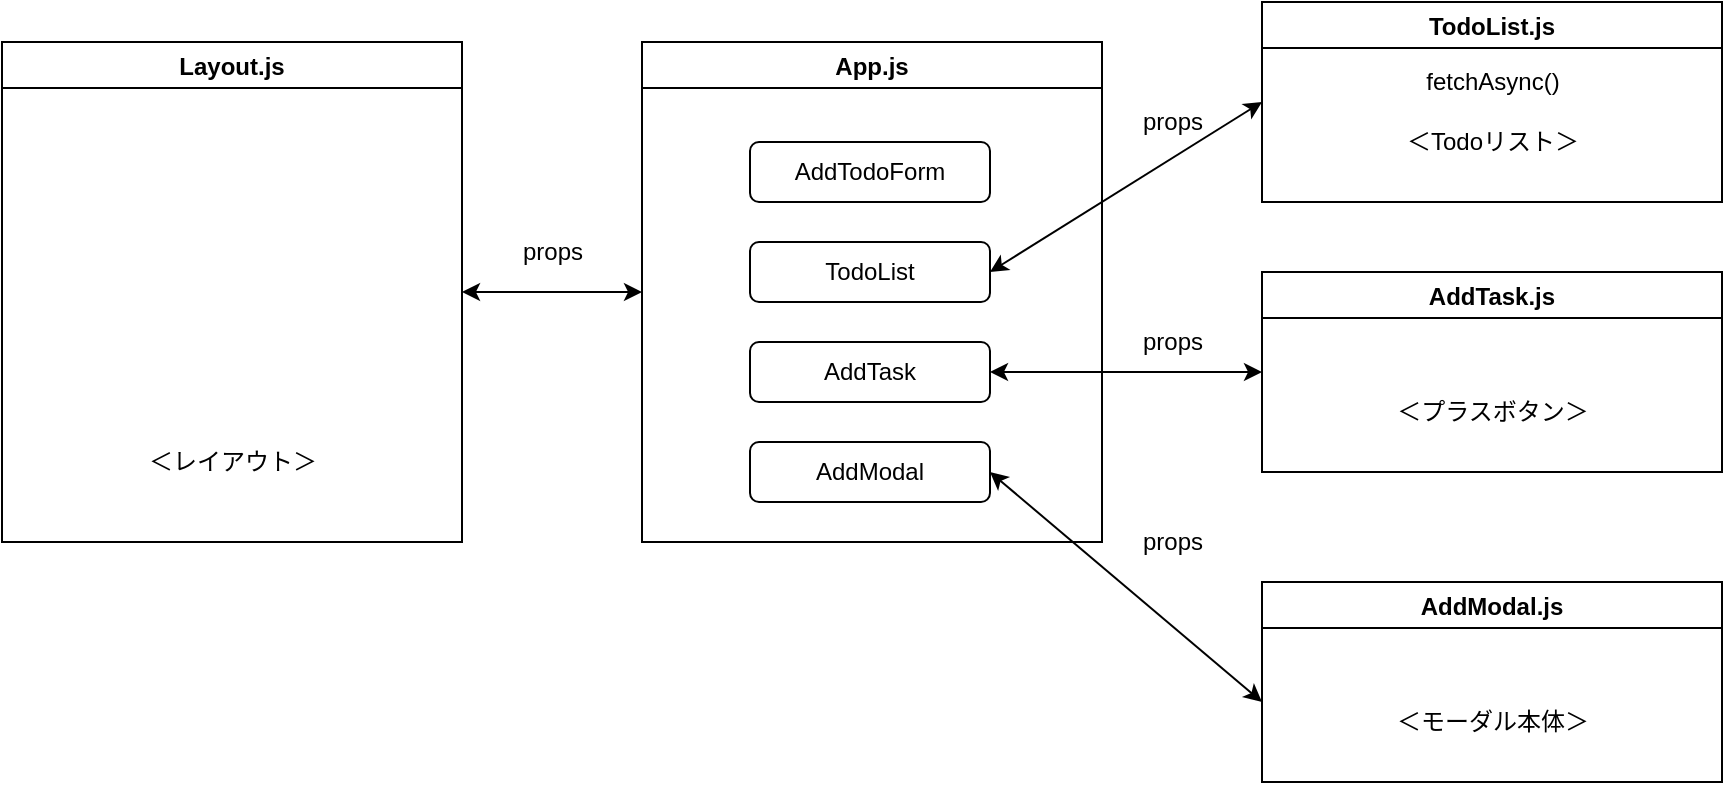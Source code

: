 <mxfile version="16.5.4" type="github">
  <diagram id="zTNhsmYmjn6xe1Ebr3OD" name="Page-1">
    <mxGraphModel dx="2013" dy="589" grid="1" gridSize="10" guides="1" tooltips="1" connect="1" arrows="1" fold="1" page="1" pageScale="1" pageWidth="827" pageHeight="1169" math="0" shadow="0">
      <root>
        <mxCell id="0" />
        <mxCell id="1" parent="0" />
        <mxCell id="UJhI4HKnFpjduF7_UGOD-6" value="App.js" style="swimlane;" parent="1" vertex="1">
          <mxGeometry x="240" y="60" width="230" height="250" as="geometry" />
        </mxCell>
        <mxCell id="A4ok5pyUCLYZrime6KL0-1" value="AddTodoForm" style="rounded=1;whiteSpace=wrap;html=1;" parent="UJhI4HKnFpjduF7_UGOD-6" vertex="1">
          <mxGeometry x="54" y="50" width="120" height="30" as="geometry" />
        </mxCell>
        <mxCell id="A4ok5pyUCLYZrime6KL0-2" value="TodoList" style="rounded=1;whiteSpace=wrap;html=1;" parent="UJhI4HKnFpjduF7_UGOD-6" vertex="1">
          <mxGeometry x="54" y="100" width="120" height="30" as="geometry" />
        </mxCell>
        <mxCell id="A4ok5pyUCLYZrime6KL0-3" value="AddTask" style="rounded=1;whiteSpace=wrap;html=1;" parent="UJhI4HKnFpjduF7_UGOD-6" vertex="1">
          <mxGeometry x="54" y="150" width="120" height="30" as="geometry" />
        </mxCell>
        <mxCell id="A4ok5pyUCLYZrime6KL0-4" value="AddModal" style="rounded=1;whiteSpace=wrap;html=1;" parent="UJhI4HKnFpjduF7_UGOD-6" vertex="1">
          <mxGeometry x="54" y="200" width="120" height="30" as="geometry" />
        </mxCell>
        <mxCell id="A4ok5pyUCLYZrime6KL0-16" value="TodoList.js" style="swimlane;startSize=23;" parent="1" vertex="1">
          <mxGeometry x="550" y="40" width="230" height="100" as="geometry" />
        </mxCell>
        <mxCell id="A4ok5pyUCLYZrime6KL0-17" value="＜Todoリスト＞" style="text;html=1;align=center;verticalAlign=middle;resizable=0;points=[];autosize=1;strokeColor=none;fillColor=none;" parent="A4ok5pyUCLYZrime6KL0-16" vertex="1">
          <mxGeometry x="65" y="60" width="100" height="20" as="geometry" />
        </mxCell>
        <mxCell id="A4ok5pyUCLYZrime6KL0-18" value="fetchAsync()" style="text;html=1;align=center;verticalAlign=middle;resizable=0;points=[];autosize=1;strokeColor=none;fillColor=none;" parent="A4ok5pyUCLYZrime6KL0-16" vertex="1">
          <mxGeometry x="75" y="30" width="80" height="20" as="geometry" />
        </mxCell>
        <mxCell id="A4ok5pyUCLYZrime6KL0-19" value="" style="endArrow=classic;startArrow=classic;html=1;exitX=1;exitY=0.5;exitDx=0;exitDy=0;entryX=0;entryY=0.5;entryDx=0;entryDy=0;" parent="1" source="A4ok5pyUCLYZrime6KL0-2" target="A4ok5pyUCLYZrime6KL0-16" edge="1">
          <mxGeometry width="50" height="50" relative="1" as="geometry">
            <mxPoint x="424" y="135" as="sourcePoint" />
            <mxPoint x="560" y="-50" as="targetPoint" />
          </mxGeometry>
        </mxCell>
        <mxCell id="A4ok5pyUCLYZrime6KL0-20" value="AddTask.js" style="swimlane;startSize=23;" parent="1" vertex="1">
          <mxGeometry x="550" y="175" width="230" height="100" as="geometry" />
        </mxCell>
        <mxCell id="A4ok5pyUCLYZrime6KL0-21" value="＜プラスボタン＞" style="text;html=1;align=center;verticalAlign=middle;resizable=0;points=[];autosize=1;strokeColor=none;fillColor=none;" parent="A4ok5pyUCLYZrime6KL0-20" vertex="1">
          <mxGeometry x="60" y="60" width="110" height="20" as="geometry" />
        </mxCell>
        <mxCell id="A4ok5pyUCLYZrime6KL0-23" value="" style="endArrow=classic;startArrow=classic;html=1;exitX=1;exitY=0.5;exitDx=0;exitDy=0;entryX=0;entryY=0.5;entryDx=0;entryDy=0;" parent="1" source="A4ok5pyUCLYZrime6KL0-3" target="A4ok5pyUCLYZrime6KL0-20" edge="1">
          <mxGeometry width="50" height="50" relative="1" as="geometry">
            <mxPoint x="414" y="310" as="sourcePoint" />
            <mxPoint x="560" y="85" as="targetPoint" />
          </mxGeometry>
        </mxCell>
        <mxCell id="A4ok5pyUCLYZrime6KL0-24" value="props" style="text;html=1;align=center;verticalAlign=middle;resizable=0;points=[];autosize=1;strokeColor=none;fillColor=none;" parent="1" vertex="1">
          <mxGeometry x="480" y="90" width="50" height="20" as="geometry" />
        </mxCell>
        <mxCell id="A4ok5pyUCLYZrime6KL0-25" value="props" style="text;html=1;align=center;verticalAlign=middle;resizable=0;points=[];autosize=1;strokeColor=none;fillColor=none;" parent="1" vertex="1">
          <mxGeometry x="480" y="200" width="50" height="20" as="geometry" />
        </mxCell>
        <mxCell id="A4ok5pyUCLYZrime6KL0-26" value="AddModal.js" style="swimlane;startSize=23;" parent="1" vertex="1">
          <mxGeometry x="550" y="330" width="230" height="100" as="geometry" />
        </mxCell>
        <mxCell id="A4ok5pyUCLYZrime6KL0-27" value="＜モーダル本体＞" style="text;html=1;align=center;verticalAlign=middle;resizable=0;points=[];autosize=1;strokeColor=none;fillColor=none;" parent="A4ok5pyUCLYZrime6KL0-26" vertex="1">
          <mxGeometry x="60" y="60" width="110" height="20" as="geometry" />
        </mxCell>
        <mxCell id="A4ok5pyUCLYZrime6KL0-28" value="" style="endArrow=classic;startArrow=classic;html=1;exitX=1;exitY=0.5;exitDx=0;exitDy=0;" parent="1" source="A4ok5pyUCLYZrime6KL0-4" edge="1">
          <mxGeometry width="50" height="50" relative="1" as="geometry">
            <mxPoint x="424" y="235" as="sourcePoint" />
            <mxPoint x="550" y="390" as="targetPoint" />
          </mxGeometry>
        </mxCell>
        <mxCell id="dLc8fk6P_hCIsWVtNQdf-1" value="Layout.js" style="swimlane;" parent="1" vertex="1">
          <mxGeometry x="-80" y="60" width="230" height="250" as="geometry" />
        </mxCell>
        <mxCell id="dLc8fk6P_hCIsWVtNQdf-7" value="props" style="text;html=1;align=center;verticalAlign=middle;resizable=0;points=[];autosize=1;strokeColor=none;fillColor=none;" parent="1" vertex="1">
          <mxGeometry x="480" y="300" width="50" height="20" as="geometry" />
        </mxCell>
        <mxCell id="dLc8fk6P_hCIsWVtNQdf-8" value="" style="endArrow=classic;startArrow=classic;html=1;" parent="1" edge="1">
          <mxGeometry width="50" height="50" relative="1" as="geometry">
            <mxPoint x="150" y="185" as="sourcePoint" />
            <mxPoint x="240" y="185" as="targetPoint" />
          </mxGeometry>
        </mxCell>
        <mxCell id="dLc8fk6P_hCIsWVtNQdf-9" value="props" style="text;html=1;align=center;verticalAlign=middle;resizable=0;points=[];autosize=1;strokeColor=none;fillColor=none;" parent="1" vertex="1">
          <mxGeometry x="170" y="155" width="50" height="20" as="geometry" />
        </mxCell>
        <mxCell id="dLc8fk6P_hCIsWVtNQdf-10" value="＜レイアウト＞" style="text;html=1;align=center;verticalAlign=middle;resizable=0;points=[];autosize=1;strokeColor=none;fillColor=none;" parent="1" vertex="1">
          <mxGeometry x="-15" y="260" width="100" height="20" as="geometry" />
        </mxCell>
      </root>
    </mxGraphModel>
  </diagram>
</mxfile>
